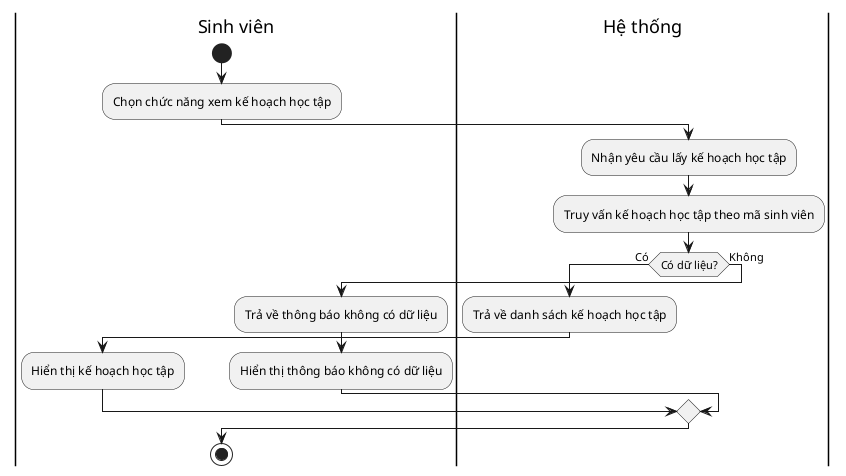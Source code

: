 @startuml
' Activity Diagram: Xem kế hoạch học tập của sinh viên
|Sinh viên|
start
:Chọn chức năng xem kế hoạch học tập;
|Hệ thống|
:Nhận yêu cầu lấy kế hoạch học tập;
:Truy vấn kế hoạch học tập theo mã sinh viên;
if (Có dữ liệu?) then (Có)
  :Trả về danh sách kế hoạch học tập;
  |Sinh viên|
  :Hiển thị kế hoạch học tập;
else (Không)
  :Trả về thông báo không có dữ liệu;
  |Sinh viên|
  :Hiển thị thông báo không có dữ liệu;
endif
stop
@enduml
